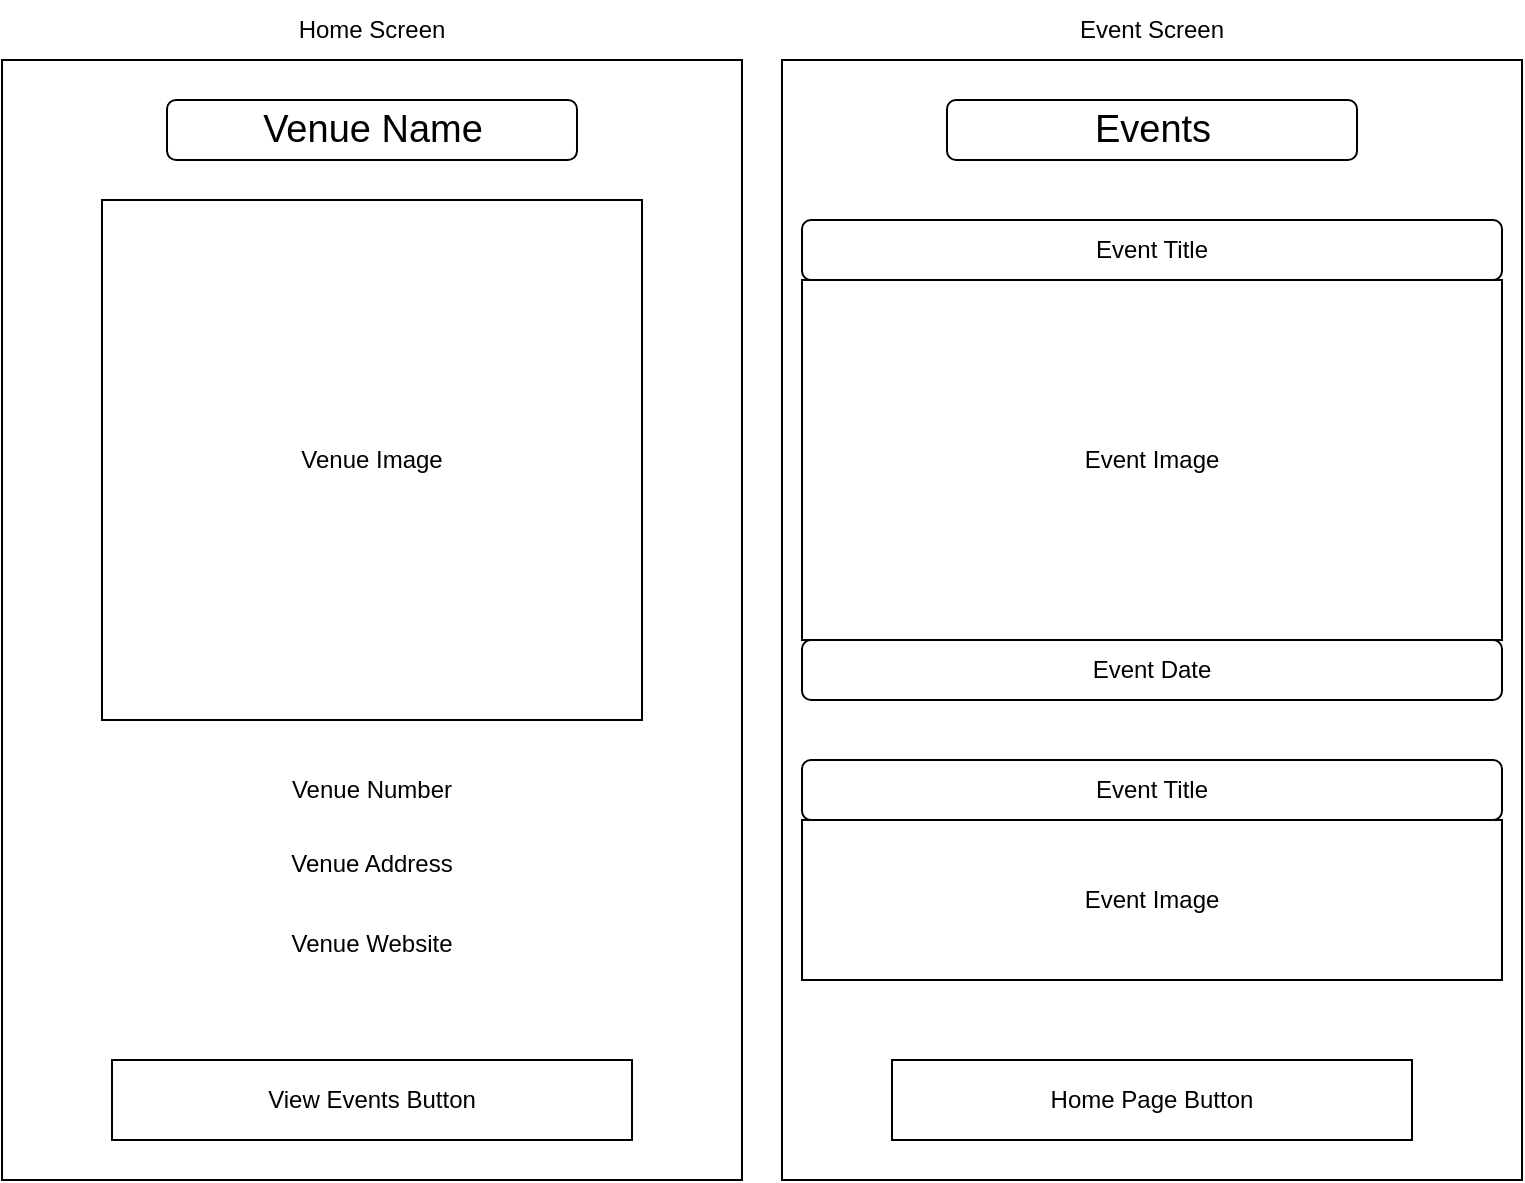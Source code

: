 <mxfile version="23.1.1" type="device">
  <diagram name="Page-1" id="My04iPDE87iwI_xUb_gP">
    <mxGraphModel dx="1434" dy="746" grid="1" gridSize="10" guides="1" tooltips="1" connect="1" arrows="1" fold="1" page="1" pageScale="1" pageWidth="827" pageHeight="1169" math="0" shadow="0">
      <root>
        <mxCell id="0" />
        <mxCell id="1" parent="0" />
        <mxCell id="GmGY9-1nHvUCIWFC042A-16" value="" style="rounded=0;whiteSpace=wrap;html=1;" vertex="1" parent="1">
          <mxGeometry y="40" width="370" height="560" as="geometry" />
        </mxCell>
        <mxCell id="GmGY9-1nHvUCIWFC042A-17" value="Venue Image" style="rounded=0;whiteSpace=wrap;html=1;" vertex="1" parent="1">
          <mxGeometry x="50" y="110" width="270" height="260" as="geometry" />
        </mxCell>
        <mxCell id="GmGY9-1nHvUCIWFC042A-18" value="Venue Number" style="text;html=1;strokeColor=none;fillColor=none;align=center;verticalAlign=middle;whiteSpace=wrap;rounded=0;" vertex="1" parent="1">
          <mxGeometry x="135" y="390" width="100" height="30" as="geometry" />
        </mxCell>
        <mxCell id="GmGY9-1nHvUCIWFC042A-19" value="Venue Address" style="text;html=1;strokeColor=none;fillColor=none;align=center;verticalAlign=middle;whiteSpace=wrap;rounded=0;" vertex="1" parent="1">
          <mxGeometry x="135" y="427" width="100" height="30" as="geometry" />
        </mxCell>
        <mxCell id="GmGY9-1nHvUCIWFC042A-20" value="Home Screen" style="text;html=1;strokeColor=none;fillColor=none;align=center;verticalAlign=middle;whiteSpace=wrap;rounded=0;" vertex="1" parent="1">
          <mxGeometry x="125" y="10" width="120" height="30" as="geometry" />
        </mxCell>
        <mxCell id="GmGY9-1nHvUCIWFC042A-21" value="Venue Website" style="text;html=1;strokeColor=none;fillColor=none;align=center;verticalAlign=middle;whiteSpace=wrap;rounded=0;" vertex="1" parent="1">
          <mxGeometry x="135" y="467" width="100" height="30" as="geometry" />
        </mxCell>
        <mxCell id="GmGY9-1nHvUCIWFC042A-22" value="" style="rounded=0;whiteSpace=wrap;html=1;" vertex="1" parent="1">
          <mxGeometry x="390" y="40" width="370" height="560" as="geometry" />
        </mxCell>
        <mxCell id="GmGY9-1nHvUCIWFC042A-23" value="Event Image" style="rounded=0;whiteSpace=wrap;html=1;" vertex="1" parent="1">
          <mxGeometry x="400" y="150" width="350" height="180" as="geometry" />
        </mxCell>
        <mxCell id="GmGY9-1nHvUCIWFC042A-24" value="Event Screen" style="text;html=1;strokeColor=none;fillColor=none;align=center;verticalAlign=middle;whiteSpace=wrap;rounded=0;" vertex="1" parent="1">
          <mxGeometry x="515" y="10" width="120" height="30" as="geometry" />
        </mxCell>
        <mxCell id="GmGY9-1nHvUCIWFC042A-25" value="Event Title" style="rounded=1;whiteSpace=wrap;html=1;" vertex="1" parent="1">
          <mxGeometry x="400" y="120" width="350" height="30" as="geometry" />
        </mxCell>
        <mxCell id="GmGY9-1nHvUCIWFC042A-26" value="Event Date" style="rounded=1;whiteSpace=wrap;html=1;" vertex="1" parent="1">
          <mxGeometry x="400" y="330" width="350" height="30" as="geometry" />
        </mxCell>
        <mxCell id="GmGY9-1nHvUCIWFC042A-29" value="&lt;font style=&quot;font-size: 19px;&quot;&gt;Events&lt;/font&gt;" style="rounded=1;whiteSpace=wrap;html=1;" vertex="1" parent="1">
          <mxGeometry x="472.5" y="60" width="205" height="30" as="geometry" />
        </mxCell>
        <mxCell id="GmGY9-1nHvUCIWFC042A-30" value="&lt;font style=&quot;font-size: 19px;&quot;&gt;Venue Name&lt;/font&gt;" style="rounded=1;whiteSpace=wrap;html=1;" vertex="1" parent="1">
          <mxGeometry x="82.5" y="60" width="205" height="30" as="geometry" />
        </mxCell>
        <mxCell id="GmGY9-1nHvUCIWFC042A-31" value="Event Image" style="rounded=0;whiteSpace=wrap;html=1;" vertex="1" parent="1">
          <mxGeometry x="400" y="420" width="350" height="80" as="geometry" />
        </mxCell>
        <mxCell id="GmGY9-1nHvUCIWFC042A-32" value="Event Title" style="rounded=1;whiteSpace=wrap;html=1;" vertex="1" parent="1">
          <mxGeometry x="400" y="390" width="350" height="30" as="geometry" />
        </mxCell>
        <mxCell id="GmGY9-1nHvUCIWFC042A-33" value="View Events Button" style="rounded=0;whiteSpace=wrap;html=1;" vertex="1" parent="1">
          <mxGeometry x="55" y="540" width="260" height="40" as="geometry" />
        </mxCell>
        <mxCell id="GmGY9-1nHvUCIWFC042A-34" value="Home Page Button" style="rounded=0;whiteSpace=wrap;html=1;" vertex="1" parent="1">
          <mxGeometry x="445" y="540" width="260" height="40" as="geometry" />
        </mxCell>
      </root>
    </mxGraphModel>
  </diagram>
</mxfile>

